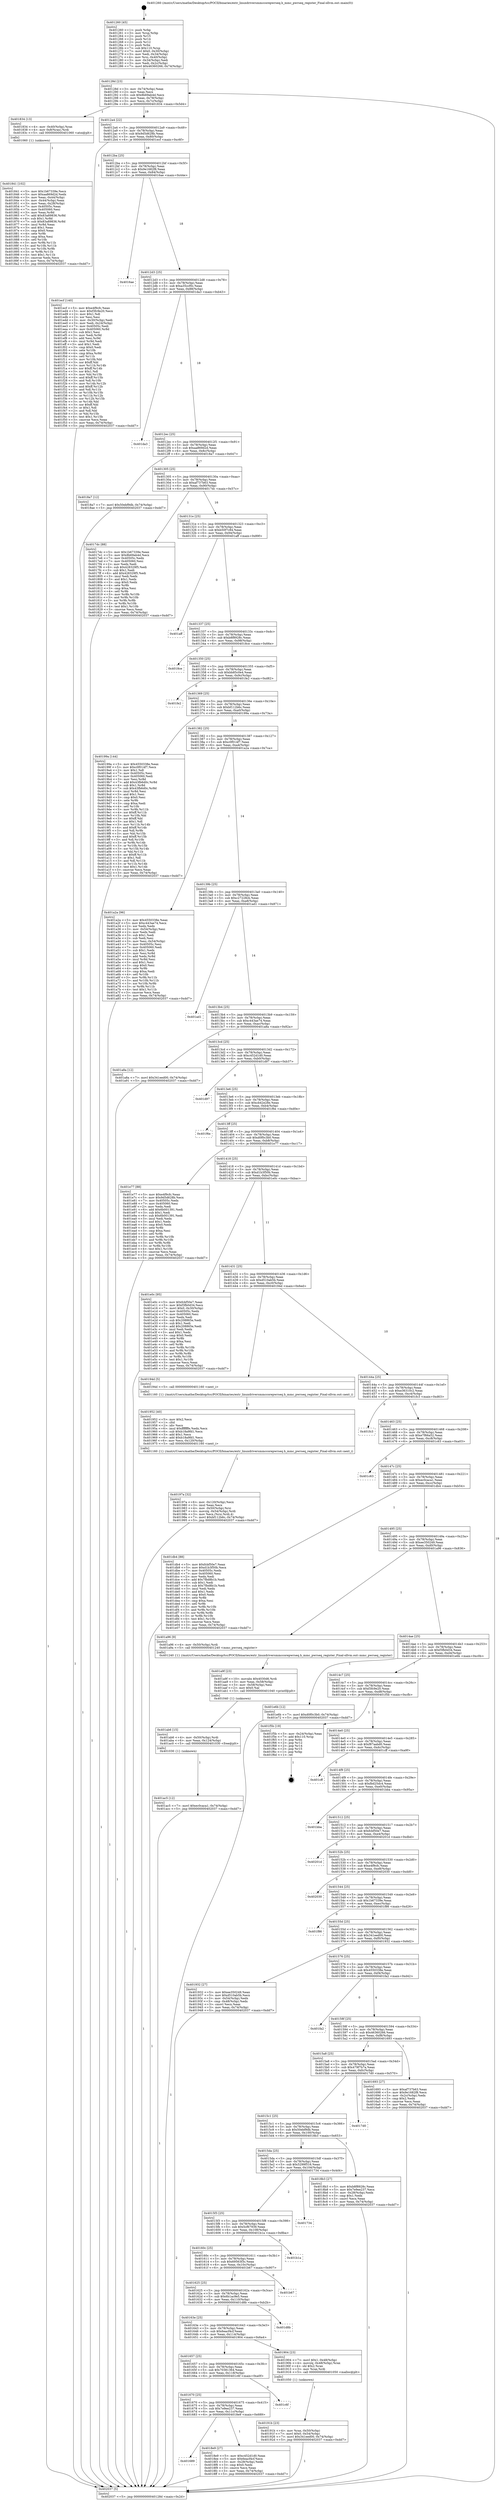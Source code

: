 digraph "0x401260" {
  label = "0x401260 (/mnt/c/Users/mathe/Desktop/tcc/POCII/binaries/extr_linuxdriversmmccorepwrseq.h_mmc_pwrseq_register_Final-ollvm.out::main(0))"
  labelloc = "t"
  node[shape=record]

  Entry [label="",width=0.3,height=0.3,shape=circle,fillcolor=black,style=filled]
  "0x40128d" [label="{
     0x40128d [23]\l
     | [instrs]\l
     &nbsp;&nbsp;0x40128d \<+3\>: mov -0x74(%rbp),%eax\l
     &nbsp;&nbsp;0x401290 \<+2\>: mov %eax,%ecx\l
     &nbsp;&nbsp;0x401292 \<+6\>: sub $0x8b69ab4d,%ecx\l
     &nbsp;&nbsp;0x401298 \<+3\>: mov %eax,-0x78(%rbp)\l
     &nbsp;&nbsp;0x40129b \<+3\>: mov %ecx,-0x7c(%rbp)\l
     &nbsp;&nbsp;0x40129e \<+6\>: je 0000000000401834 \<main+0x5d4\>\l
  }"]
  "0x401834" [label="{
     0x401834 [13]\l
     | [instrs]\l
     &nbsp;&nbsp;0x401834 \<+4\>: mov -0x40(%rbp),%rax\l
     &nbsp;&nbsp;0x401838 \<+4\>: mov 0x8(%rax),%rdi\l
     &nbsp;&nbsp;0x40183c \<+5\>: call 0000000000401060 \<atoi@plt\>\l
     | [calls]\l
     &nbsp;&nbsp;0x401060 \{1\} (unknown)\l
  }"]
  "0x4012a4" [label="{
     0x4012a4 [22]\l
     | [instrs]\l
     &nbsp;&nbsp;0x4012a4 \<+5\>: jmp 00000000004012a9 \<main+0x49\>\l
     &nbsp;&nbsp;0x4012a9 \<+3\>: mov -0x78(%rbp),%eax\l
     &nbsp;&nbsp;0x4012ac \<+5\>: sub $0x9d5d628b,%eax\l
     &nbsp;&nbsp;0x4012b1 \<+3\>: mov %eax,-0x80(%rbp)\l
     &nbsp;&nbsp;0x4012b4 \<+6\>: je 0000000000401ecf \<main+0xc6f\>\l
  }"]
  Exit [label="",width=0.3,height=0.3,shape=circle,fillcolor=black,style=filled,peripheries=2]
  "0x401ecf" [label="{
     0x401ecf [140]\l
     | [instrs]\l
     &nbsp;&nbsp;0x401ecf \<+5\>: mov $0xe4f9cfc,%eax\l
     &nbsp;&nbsp;0x401ed4 \<+5\>: mov $0xf3fc9e20,%ecx\l
     &nbsp;&nbsp;0x401ed9 \<+2\>: mov $0x1,%dl\l
     &nbsp;&nbsp;0x401edb \<+2\>: xor %esi,%esi\l
     &nbsp;&nbsp;0x401edd \<+3\>: mov -0x30(%rbp),%edi\l
     &nbsp;&nbsp;0x401ee0 \<+3\>: mov %edi,-0x24(%rbp)\l
     &nbsp;&nbsp;0x401ee3 \<+7\>: mov 0x40505c,%edi\l
     &nbsp;&nbsp;0x401eea \<+8\>: mov 0x405060,%r8d\l
     &nbsp;&nbsp;0x401ef2 \<+3\>: sub $0x1,%esi\l
     &nbsp;&nbsp;0x401ef5 \<+3\>: mov %edi,%r9d\l
     &nbsp;&nbsp;0x401ef8 \<+3\>: add %esi,%r9d\l
     &nbsp;&nbsp;0x401efb \<+4\>: imul %r9d,%edi\l
     &nbsp;&nbsp;0x401eff \<+3\>: and $0x1,%edi\l
     &nbsp;&nbsp;0x401f02 \<+3\>: cmp $0x0,%edi\l
     &nbsp;&nbsp;0x401f05 \<+4\>: sete %r10b\l
     &nbsp;&nbsp;0x401f09 \<+4\>: cmp $0xa,%r8d\l
     &nbsp;&nbsp;0x401f0d \<+4\>: setl %r11b\l
     &nbsp;&nbsp;0x401f11 \<+3\>: mov %r10b,%bl\l
     &nbsp;&nbsp;0x401f14 \<+3\>: xor $0xff,%bl\l
     &nbsp;&nbsp;0x401f17 \<+3\>: mov %r11b,%r14b\l
     &nbsp;&nbsp;0x401f1a \<+4\>: xor $0xff,%r14b\l
     &nbsp;&nbsp;0x401f1e \<+3\>: xor $0x1,%dl\l
     &nbsp;&nbsp;0x401f21 \<+3\>: mov %bl,%r15b\l
     &nbsp;&nbsp;0x401f24 \<+4\>: and $0xff,%r15b\l
     &nbsp;&nbsp;0x401f28 \<+3\>: and %dl,%r10b\l
     &nbsp;&nbsp;0x401f2b \<+3\>: mov %r14b,%r12b\l
     &nbsp;&nbsp;0x401f2e \<+4\>: and $0xff,%r12b\l
     &nbsp;&nbsp;0x401f32 \<+3\>: and %dl,%r11b\l
     &nbsp;&nbsp;0x401f35 \<+3\>: or %r10b,%r15b\l
     &nbsp;&nbsp;0x401f38 \<+3\>: or %r11b,%r12b\l
     &nbsp;&nbsp;0x401f3b \<+3\>: xor %r12b,%r15b\l
     &nbsp;&nbsp;0x401f3e \<+3\>: or %r14b,%bl\l
     &nbsp;&nbsp;0x401f41 \<+3\>: xor $0xff,%bl\l
     &nbsp;&nbsp;0x401f44 \<+3\>: or $0x1,%dl\l
     &nbsp;&nbsp;0x401f47 \<+2\>: and %dl,%bl\l
     &nbsp;&nbsp;0x401f49 \<+3\>: or %bl,%r15b\l
     &nbsp;&nbsp;0x401f4c \<+4\>: test $0x1,%r15b\l
     &nbsp;&nbsp;0x401f50 \<+3\>: cmovne %ecx,%eax\l
     &nbsp;&nbsp;0x401f53 \<+3\>: mov %eax,-0x74(%rbp)\l
     &nbsp;&nbsp;0x401f56 \<+5\>: jmp 0000000000402037 \<main+0xdd7\>\l
  }"]
  "0x4012ba" [label="{
     0x4012ba [25]\l
     | [instrs]\l
     &nbsp;&nbsp;0x4012ba \<+5\>: jmp 00000000004012bf \<main+0x5f\>\l
     &nbsp;&nbsp;0x4012bf \<+3\>: mov -0x78(%rbp),%eax\l
     &nbsp;&nbsp;0x4012c2 \<+5\>: sub $0x9e1682f8,%eax\l
     &nbsp;&nbsp;0x4012c7 \<+6\>: mov %eax,-0x84(%rbp)\l
     &nbsp;&nbsp;0x4012cd \<+6\>: je 00000000004016ae \<main+0x44e\>\l
  }"]
  "0x401ac5" [label="{
     0x401ac5 [12]\l
     | [instrs]\l
     &nbsp;&nbsp;0x401ac5 \<+7\>: movl $0xec0caca1,-0x74(%rbp)\l
     &nbsp;&nbsp;0x401acc \<+5\>: jmp 0000000000402037 \<main+0xdd7\>\l
  }"]
  "0x4016ae" [label="{
     0x4016ae\l
  }", style=dashed]
  "0x4012d3" [label="{
     0x4012d3 [25]\l
     | [instrs]\l
     &nbsp;&nbsp;0x4012d3 \<+5\>: jmp 00000000004012d8 \<main+0x78\>\l
     &nbsp;&nbsp;0x4012d8 \<+3\>: mov -0x78(%rbp),%eax\l
     &nbsp;&nbsp;0x4012db \<+5\>: sub $0xa35ccf0c,%eax\l
     &nbsp;&nbsp;0x4012e0 \<+6\>: mov %eax,-0x88(%rbp)\l
     &nbsp;&nbsp;0x4012e6 \<+6\>: je 0000000000401da3 \<main+0xb43\>\l
  }"]
  "0x401ab6" [label="{
     0x401ab6 [15]\l
     | [instrs]\l
     &nbsp;&nbsp;0x401ab6 \<+4\>: mov -0x50(%rbp),%rdi\l
     &nbsp;&nbsp;0x401aba \<+6\>: mov %eax,-0x124(%rbp)\l
     &nbsp;&nbsp;0x401ac0 \<+5\>: call 0000000000401030 \<free@plt\>\l
     | [calls]\l
     &nbsp;&nbsp;0x401030 \{1\} (unknown)\l
  }"]
  "0x401da3" [label="{
     0x401da3\l
  }", style=dashed]
  "0x4012ec" [label="{
     0x4012ec [25]\l
     | [instrs]\l
     &nbsp;&nbsp;0x4012ec \<+5\>: jmp 00000000004012f1 \<main+0x91\>\l
     &nbsp;&nbsp;0x4012f1 \<+3\>: mov -0x78(%rbp),%eax\l
     &nbsp;&nbsp;0x4012f4 \<+5\>: sub $0xaa869d2d,%eax\l
     &nbsp;&nbsp;0x4012f9 \<+6\>: mov %eax,-0x8c(%rbp)\l
     &nbsp;&nbsp;0x4012ff \<+6\>: je 00000000004018a7 \<main+0x647\>\l
  }"]
  "0x401a9f" [label="{
     0x401a9f [23]\l
     | [instrs]\l
     &nbsp;&nbsp;0x401a9f \<+10\>: movabs $0x4030d6,%rdi\l
     &nbsp;&nbsp;0x401aa9 \<+3\>: mov %eax,-0x58(%rbp)\l
     &nbsp;&nbsp;0x401aac \<+3\>: mov -0x58(%rbp),%esi\l
     &nbsp;&nbsp;0x401aaf \<+2\>: mov $0x0,%al\l
     &nbsp;&nbsp;0x401ab1 \<+5\>: call 0000000000401040 \<printf@plt\>\l
     | [calls]\l
     &nbsp;&nbsp;0x401040 \{1\} (unknown)\l
  }"]
  "0x4018a7" [label="{
     0x4018a7 [12]\l
     | [instrs]\l
     &nbsp;&nbsp;0x4018a7 \<+7\>: movl $0x50ebf9db,-0x74(%rbp)\l
     &nbsp;&nbsp;0x4018ae \<+5\>: jmp 0000000000402037 \<main+0xdd7\>\l
  }"]
  "0x401305" [label="{
     0x401305 [25]\l
     | [instrs]\l
     &nbsp;&nbsp;0x401305 \<+5\>: jmp 000000000040130a \<main+0xaa\>\l
     &nbsp;&nbsp;0x40130a \<+3\>: mov -0x78(%rbp),%eax\l
     &nbsp;&nbsp;0x40130d \<+5\>: sub $0xaf737b63,%eax\l
     &nbsp;&nbsp;0x401312 \<+6\>: mov %eax,-0x90(%rbp)\l
     &nbsp;&nbsp;0x401318 \<+6\>: je 00000000004017dc \<main+0x57c\>\l
  }"]
  "0x40197a" [label="{
     0x40197a [32]\l
     | [instrs]\l
     &nbsp;&nbsp;0x40197a \<+6\>: mov -0x120(%rbp),%ecx\l
     &nbsp;&nbsp;0x401980 \<+3\>: imul %eax,%ecx\l
     &nbsp;&nbsp;0x401983 \<+4\>: mov -0x50(%rbp),%rsi\l
     &nbsp;&nbsp;0x401987 \<+4\>: movslq -0x54(%rbp),%rdi\l
     &nbsp;&nbsp;0x40198b \<+3\>: mov %ecx,(%rsi,%rdi,4)\l
     &nbsp;&nbsp;0x40198e \<+7\>: movl $0xbf112b6c,-0x74(%rbp)\l
     &nbsp;&nbsp;0x401995 \<+5\>: jmp 0000000000402037 \<main+0xdd7\>\l
  }"]
  "0x4017dc" [label="{
     0x4017dc [88]\l
     | [instrs]\l
     &nbsp;&nbsp;0x4017dc \<+5\>: mov $0x1b67339e,%eax\l
     &nbsp;&nbsp;0x4017e1 \<+5\>: mov $0x8b69ab4d,%ecx\l
     &nbsp;&nbsp;0x4017e6 \<+7\>: mov 0x40505c,%edx\l
     &nbsp;&nbsp;0x4017ed \<+7\>: mov 0x405060,%esi\l
     &nbsp;&nbsp;0x4017f4 \<+2\>: mov %edx,%edi\l
     &nbsp;&nbsp;0x4017f6 \<+6\>: sub $0x428329f5,%edi\l
     &nbsp;&nbsp;0x4017fc \<+3\>: sub $0x1,%edi\l
     &nbsp;&nbsp;0x4017ff \<+6\>: add $0x428329f5,%edi\l
     &nbsp;&nbsp;0x401805 \<+3\>: imul %edi,%edx\l
     &nbsp;&nbsp;0x401808 \<+3\>: and $0x1,%edx\l
     &nbsp;&nbsp;0x40180b \<+3\>: cmp $0x0,%edx\l
     &nbsp;&nbsp;0x40180e \<+4\>: sete %r8b\l
     &nbsp;&nbsp;0x401812 \<+3\>: cmp $0xa,%esi\l
     &nbsp;&nbsp;0x401815 \<+4\>: setl %r9b\l
     &nbsp;&nbsp;0x401819 \<+3\>: mov %r8b,%r10b\l
     &nbsp;&nbsp;0x40181c \<+3\>: and %r9b,%r10b\l
     &nbsp;&nbsp;0x40181f \<+3\>: xor %r9b,%r8b\l
     &nbsp;&nbsp;0x401822 \<+3\>: or %r8b,%r10b\l
     &nbsp;&nbsp;0x401825 \<+4\>: test $0x1,%r10b\l
     &nbsp;&nbsp;0x401829 \<+3\>: cmovne %ecx,%eax\l
     &nbsp;&nbsp;0x40182c \<+3\>: mov %eax,-0x74(%rbp)\l
     &nbsp;&nbsp;0x40182f \<+5\>: jmp 0000000000402037 \<main+0xdd7\>\l
  }"]
  "0x40131e" [label="{
     0x40131e [25]\l
     | [instrs]\l
     &nbsp;&nbsp;0x40131e \<+5\>: jmp 0000000000401323 \<main+0xc3\>\l
     &nbsp;&nbsp;0x401323 \<+3\>: mov -0x78(%rbp),%eax\l
     &nbsp;&nbsp;0x401326 \<+5\>: sub $0xb50f7c84,%eax\l
     &nbsp;&nbsp;0x40132b \<+6\>: mov %eax,-0x94(%rbp)\l
     &nbsp;&nbsp;0x401331 \<+6\>: je 0000000000401aff \<main+0x89f\>\l
  }"]
  "0x401952" [label="{
     0x401952 [40]\l
     | [instrs]\l
     &nbsp;&nbsp;0x401952 \<+5\>: mov $0x2,%ecx\l
     &nbsp;&nbsp;0x401957 \<+1\>: cltd\l
     &nbsp;&nbsp;0x401958 \<+2\>: idiv %ecx\l
     &nbsp;&nbsp;0x40195a \<+6\>: imul $0xfffffffe,%edx,%ecx\l
     &nbsp;&nbsp;0x401960 \<+6\>: sub $0xb18a9fd1,%ecx\l
     &nbsp;&nbsp;0x401966 \<+3\>: add $0x1,%ecx\l
     &nbsp;&nbsp;0x401969 \<+6\>: add $0xb18a9fd1,%ecx\l
     &nbsp;&nbsp;0x40196f \<+6\>: mov %ecx,-0x120(%rbp)\l
     &nbsp;&nbsp;0x401975 \<+5\>: call 0000000000401160 \<next_i\>\l
     | [calls]\l
     &nbsp;&nbsp;0x401160 \{1\} (/mnt/c/Users/mathe/Desktop/tcc/POCII/binaries/extr_linuxdriversmmccorepwrseq.h_mmc_pwrseq_register_Final-ollvm.out::next_i)\l
  }"]
  "0x401aff" [label="{
     0x401aff\l
  }", style=dashed]
  "0x401337" [label="{
     0x401337 [25]\l
     | [instrs]\l
     &nbsp;&nbsp;0x401337 \<+5\>: jmp 000000000040133c \<main+0xdc\>\l
     &nbsp;&nbsp;0x40133c \<+3\>: mov -0x78(%rbp),%eax\l
     &nbsp;&nbsp;0x40133f \<+5\>: sub $0xb8f8928c,%eax\l
     &nbsp;&nbsp;0x401344 \<+6\>: mov %eax,-0x98(%rbp)\l
     &nbsp;&nbsp;0x40134a \<+6\>: je 00000000004018ce \<main+0x66e\>\l
  }"]
  "0x40191b" [label="{
     0x40191b [23]\l
     | [instrs]\l
     &nbsp;&nbsp;0x40191b \<+4\>: mov %rax,-0x50(%rbp)\l
     &nbsp;&nbsp;0x40191f \<+7\>: movl $0x0,-0x54(%rbp)\l
     &nbsp;&nbsp;0x401926 \<+7\>: movl $0x341eed00,-0x74(%rbp)\l
     &nbsp;&nbsp;0x40192d \<+5\>: jmp 0000000000402037 \<main+0xdd7\>\l
  }"]
  "0x4018ce" [label="{
     0x4018ce\l
  }", style=dashed]
  "0x401350" [label="{
     0x401350 [25]\l
     | [instrs]\l
     &nbsp;&nbsp;0x401350 \<+5\>: jmp 0000000000401355 \<main+0xf5\>\l
     &nbsp;&nbsp;0x401355 \<+3\>: mov -0x78(%rbp),%eax\l
     &nbsp;&nbsp;0x401358 \<+5\>: sub $0xbb85c0e4,%eax\l
     &nbsp;&nbsp;0x40135d \<+6\>: mov %eax,-0x9c(%rbp)\l
     &nbsp;&nbsp;0x401363 \<+6\>: je 0000000000401fe2 \<main+0xd82\>\l
  }"]
  "0x401689" [label="{
     0x401689\l
  }", style=dashed]
  "0x401fe2" [label="{
     0x401fe2\l
  }", style=dashed]
  "0x401369" [label="{
     0x401369 [25]\l
     | [instrs]\l
     &nbsp;&nbsp;0x401369 \<+5\>: jmp 000000000040136e \<main+0x10e\>\l
     &nbsp;&nbsp;0x40136e \<+3\>: mov -0x78(%rbp),%eax\l
     &nbsp;&nbsp;0x401371 \<+5\>: sub $0xbf112b6c,%eax\l
     &nbsp;&nbsp;0x401376 \<+6\>: mov %eax,-0xa0(%rbp)\l
     &nbsp;&nbsp;0x40137c \<+6\>: je 000000000040199a \<main+0x73a\>\l
  }"]
  "0x4018e9" [label="{
     0x4018e9 [27]\l
     | [instrs]\l
     &nbsp;&nbsp;0x4018e9 \<+5\>: mov $0xc452d1d0,%eax\l
     &nbsp;&nbsp;0x4018ee \<+5\>: mov $0x6eacf4cf,%ecx\l
     &nbsp;&nbsp;0x4018f3 \<+3\>: mov -0x28(%rbp),%edx\l
     &nbsp;&nbsp;0x4018f6 \<+3\>: cmp $0x0,%edx\l
     &nbsp;&nbsp;0x4018f9 \<+3\>: cmove %ecx,%eax\l
     &nbsp;&nbsp;0x4018fc \<+3\>: mov %eax,-0x74(%rbp)\l
     &nbsp;&nbsp;0x4018ff \<+5\>: jmp 0000000000402037 \<main+0xdd7\>\l
  }"]
  "0x40199a" [label="{
     0x40199a [144]\l
     | [instrs]\l
     &nbsp;&nbsp;0x40199a \<+5\>: mov $0x4550338e,%eax\l
     &nbsp;&nbsp;0x40199f \<+5\>: mov $0xc0f014f7,%ecx\l
     &nbsp;&nbsp;0x4019a4 \<+2\>: mov $0x1,%dl\l
     &nbsp;&nbsp;0x4019a6 \<+7\>: mov 0x40505c,%esi\l
     &nbsp;&nbsp;0x4019ad \<+7\>: mov 0x405060,%edi\l
     &nbsp;&nbsp;0x4019b4 \<+3\>: mov %esi,%r8d\l
     &nbsp;&nbsp;0x4019b7 \<+7\>: add $0x43fb6d0c,%r8d\l
     &nbsp;&nbsp;0x4019be \<+4\>: sub $0x1,%r8d\l
     &nbsp;&nbsp;0x4019c2 \<+7\>: sub $0x43fb6d0c,%r8d\l
     &nbsp;&nbsp;0x4019c9 \<+4\>: imul %r8d,%esi\l
     &nbsp;&nbsp;0x4019cd \<+3\>: and $0x1,%esi\l
     &nbsp;&nbsp;0x4019d0 \<+3\>: cmp $0x0,%esi\l
     &nbsp;&nbsp;0x4019d3 \<+4\>: sete %r9b\l
     &nbsp;&nbsp;0x4019d7 \<+3\>: cmp $0xa,%edi\l
     &nbsp;&nbsp;0x4019da \<+4\>: setl %r10b\l
     &nbsp;&nbsp;0x4019de \<+3\>: mov %r9b,%r11b\l
     &nbsp;&nbsp;0x4019e1 \<+4\>: xor $0xff,%r11b\l
     &nbsp;&nbsp;0x4019e5 \<+3\>: mov %r10b,%bl\l
     &nbsp;&nbsp;0x4019e8 \<+3\>: xor $0xff,%bl\l
     &nbsp;&nbsp;0x4019eb \<+3\>: xor $0x1,%dl\l
     &nbsp;&nbsp;0x4019ee \<+3\>: mov %r11b,%r14b\l
     &nbsp;&nbsp;0x4019f1 \<+4\>: and $0xff,%r14b\l
     &nbsp;&nbsp;0x4019f5 \<+3\>: and %dl,%r9b\l
     &nbsp;&nbsp;0x4019f8 \<+3\>: mov %bl,%r15b\l
     &nbsp;&nbsp;0x4019fb \<+4\>: and $0xff,%r15b\l
     &nbsp;&nbsp;0x4019ff \<+3\>: and %dl,%r10b\l
     &nbsp;&nbsp;0x401a02 \<+3\>: or %r9b,%r14b\l
     &nbsp;&nbsp;0x401a05 \<+3\>: or %r10b,%r15b\l
     &nbsp;&nbsp;0x401a08 \<+3\>: xor %r15b,%r14b\l
     &nbsp;&nbsp;0x401a0b \<+3\>: or %bl,%r11b\l
     &nbsp;&nbsp;0x401a0e \<+4\>: xor $0xff,%r11b\l
     &nbsp;&nbsp;0x401a12 \<+3\>: or $0x1,%dl\l
     &nbsp;&nbsp;0x401a15 \<+3\>: and %dl,%r11b\l
     &nbsp;&nbsp;0x401a18 \<+3\>: or %r11b,%r14b\l
     &nbsp;&nbsp;0x401a1b \<+4\>: test $0x1,%r14b\l
     &nbsp;&nbsp;0x401a1f \<+3\>: cmovne %ecx,%eax\l
     &nbsp;&nbsp;0x401a22 \<+3\>: mov %eax,-0x74(%rbp)\l
     &nbsp;&nbsp;0x401a25 \<+5\>: jmp 0000000000402037 \<main+0xdd7\>\l
  }"]
  "0x401382" [label="{
     0x401382 [25]\l
     | [instrs]\l
     &nbsp;&nbsp;0x401382 \<+5\>: jmp 0000000000401387 \<main+0x127\>\l
     &nbsp;&nbsp;0x401387 \<+3\>: mov -0x78(%rbp),%eax\l
     &nbsp;&nbsp;0x40138a \<+5\>: sub $0xc0f014f7,%eax\l
     &nbsp;&nbsp;0x40138f \<+6\>: mov %eax,-0xa4(%rbp)\l
     &nbsp;&nbsp;0x401395 \<+6\>: je 0000000000401a2a \<main+0x7ca\>\l
  }"]
  "0x401670" [label="{
     0x401670 [25]\l
     | [instrs]\l
     &nbsp;&nbsp;0x401670 \<+5\>: jmp 0000000000401675 \<main+0x415\>\l
     &nbsp;&nbsp;0x401675 \<+3\>: mov -0x78(%rbp),%eax\l
     &nbsp;&nbsp;0x401678 \<+5\>: sub $0x7e9ee237,%eax\l
     &nbsp;&nbsp;0x40167d \<+6\>: mov %eax,-0x11c(%rbp)\l
     &nbsp;&nbsp;0x401683 \<+6\>: je 00000000004018e9 \<main+0x689\>\l
  }"]
  "0x401a2a" [label="{
     0x401a2a [96]\l
     | [instrs]\l
     &nbsp;&nbsp;0x401a2a \<+5\>: mov $0x4550338e,%eax\l
     &nbsp;&nbsp;0x401a2f \<+5\>: mov $0xc443ae74,%ecx\l
     &nbsp;&nbsp;0x401a34 \<+2\>: xor %edx,%edx\l
     &nbsp;&nbsp;0x401a36 \<+3\>: mov -0x54(%rbp),%esi\l
     &nbsp;&nbsp;0x401a39 \<+2\>: mov %edx,%edi\l
     &nbsp;&nbsp;0x401a3b \<+3\>: sub $0x1,%edi\l
     &nbsp;&nbsp;0x401a3e \<+2\>: sub %edi,%esi\l
     &nbsp;&nbsp;0x401a40 \<+3\>: mov %esi,-0x54(%rbp)\l
     &nbsp;&nbsp;0x401a43 \<+7\>: mov 0x40505c,%esi\l
     &nbsp;&nbsp;0x401a4a \<+7\>: mov 0x405060,%edi\l
     &nbsp;&nbsp;0x401a51 \<+3\>: sub $0x1,%edx\l
     &nbsp;&nbsp;0x401a54 \<+3\>: mov %esi,%r8d\l
     &nbsp;&nbsp;0x401a57 \<+3\>: add %edx,%r8d\l
     &nbsp;&nbsp;0x401a5a \<+4\>: imul %r8d,%esi\l
     &nbsp;&nbsp;0x401a5e \<+3\>: and $0x1,%esi\l
     &nbsp;&nbsp;0x401a61 \<+3\>: cmp $0x0,%esi\l
     &nbsp;&nbsp;0x401a64 \<+4\>: sete %r9b\l
     &nbsp;&nbsp;0x401a68 \<+3\>: cmp $0xa,%edi\l
     &nbsp;&nbsp;0x401a6b \<+4\>: setl %r10b\l
     &nbsp;&nbsp;0x401a6f \<+3\>: mov %r9b,%r11b\l
     &nbsp;&nbsp;0x401a72 \<+3\>: and %r10b,%r11b\l
     &nbsp;&nbsp;0x401a75 \<+3\>: xor %r10b,%r9b\l
     &nbsp;&nbsp;0x401a78 \<+3\>: or %r9b,%r11b\l
     &nbsp;&nbsp;0x401a7b \<+4\>: test $0x1,%r11b\l
     &nbsp;&nbsp;0x401a7f \<+3\>: cmovne %ecx,%eax\l
     &nbsp;&nbsp;0x401a82 \<+3\>: mov %eax,-0x74(%rbp)\l
     &nbsp;&nbsp;0x401a85 \<+5\>: jmp 0000000000402037 \<main+0xdd7\>\l
  }"]
  "0x40139b" [label="{
     0x40139b [25]\l
     | [instrs]\l
     &nbsp;&nbsp;0x40139b \<+5\>: jmp 00000000004013a0 \<main+0x140\>\l
     &nbsp;&nbsp;0x4013a0 \<+3\>: mov -0x78(%rbp),%eax\l
     &nbsp;&nbsp;0x4013a3 \<+5\>: sub $0xc27228cb,%eax\l
     &nbsp;&nbsp;0x4013a8 \<+6\>: mov %eax,-0xa8(%rbp)\l
     &nbsp;&nbsp;0x4013ae \<+6\>: je 0000000000401ad1 \<main+0x871\>\l
  }"]
  "0x401c6f" [label="{
     0x401c6f\l
  }", style=dashed]
  "0x401ad1" [label="{
     0x401ad1\l
  }", style=dashed]
  "0x4013b4" [label="{
     0x4013b4 [25]\l
     | [instrs]\l
     &nbsp;&nbsp;0x4013b4 \<+5\>: jmp 00000000004013b9 \<main+0x159\>\l
     &nbsp;&nbsp;0x4013b9 \<+3\>: mov -0x78(%rbp),%eax\l
     &nbsp;&nbsp;0x4013bc \<+5\>: sub $0xc443ae74,%eax\l
     &nbsp;&nbsp;0x4013c1 \<+6\>: mov %eax,-0xac(%rbp)\l
     &nbsp;&nbsp;0x4013c7 \<+6\>: je 0000000000401a8a \<main+0x82a\>\l
  }"]
  "0x401657" [label="{
     0x401657 [25]\l
     | [instrs]\l
     &nbsp;&nbsp;0x401657 \<+5\>: jmp 000000000040165c \<main+0x3fc\>\l
     &nbsp;&nbsp;0x40165c \<+3\>: mov -0x78(%rbp),%eax\l
     &nbsp;&nbsp;0x40165f \<+5\>: sub $0x70381364,%eax\l
     &nbsp;&nbsp;0x401664 \<+6\>: mov %eax,-0x118(%rbp)\l
     &nbsp;&nbsp;0x40166a \<+6\>: je 0000000000401c6f \<main+0xa0f\>\l
  }"]
  "0x401a8a" [label="{
     0x401a8a [12]\l
     | [instrs]\l
     &nbsp;&nbsp;0x401a8a \<+7\>: movl $0x341eed00,-0x74(%rbp)\l
     &nbsp;&nbsp;0x401a91 \<+5\>: jmp 0000000000402037 \<main+0xdd7\>\l
  }"]
  "0x4013cd" [label="{
     0x4013cd [25]\l
     | [instrs]\l
     &nbsp;&nbsp;0x4013cd \<+5\>: jmp 00000000004013d2 \<main+0x172\>\l
     &nbsp;&nbsp;0x4013d2 \<+3\>: mov -0x78(%rbp),%eax\l
     &nbsp;&nbsp;0x4013d5 \<+5\>: sub $0xc452d1d0,%eax\l
     &nbsp;&nbsp;0x4013da \<+6\>: mov %eax,-0xb0(%rbp)\l
     &nbsp;&nbsp;0x4013e0 \<+6\>: je 0000000000401d97 \<main+0xb37\>\l
  }"]
  "0x401904" [label="{
     0x401904 [23]\l
     | [instrs]\l
     &nbsp;&nbsp;0x401904 \<+7\>: movl $0x1,-0x48(%rbp)\l
     &nbsp;&nbsp;0x40190b \<+4\>: movslq -0x48(%rbp),%rax\l
     &nbsp;&nbsp;0x40190f \<+4\>: shl $0x2,%rax\l
     &nbsp;&nbsp;0x401913 \<+3\>: mov %rax,%rdi\l
     &nbsp;&nbsp;0x401916 \<+5\>: call 0000000000401050 \<malloc@plt\>\l
     | [calls]\l
     &nbsp;&nbsp;0x401050 \{1\} (unknown)\l
  }"]
  "0x401d97" [label="{
     0x401d97\l
  }", style=dashed]
  "0x4013e6" [label="{
     0x4013e6 [25]\l
     | [instrs]\l
     &nbsp;&nbsp;0x4013e6 \<+5\>: jmp 00000000004013eb \<main+0x18b\>\l
     &nbsp;&nbsp;0x4013eb \<+3\>: mov -0x78(%rbp),%eax\l
     &nbsp;&nbsp;0x4013ee \<+5\>: sub $0xcb42e28e,%eax\l
     &nbsp;&nbsp;0x4013f3 \<+6\>: mov %eax,-0xb4(%rbp)\l
     &nbsp;&nbsp;0x4013f9 \<+6\>: je 0000000000401f6e \<main+0xd0e\>\l
  }"]
  "0x40163e" [label="{
     0x40163e [25]\l
     | [instrs]\l
     &nbsp;&nbsp;0x40163e \<+5\>: jmp 0000000000401643 \<main+0x3e3\>\l
     &nbsp;&nbsp;0x401643 \<+3\>: mov -0x78(%rbp),%eax\l
     &nbsp;&nbsp;0x401646 \<+5\>: sub $0x6eacf4cf,%eax\l
     &nbsp;&nbsp;0x40164b \<+6\>: mov %eax,-0x114(%rbp)\l
     &nbsp;&nbsp;0x401651 \<+6\>: je 0000000000401904 \<main+0x6a4\>\l
  }"]
  "0x401f6e" [label="{
     0x401f6e\l
  }", style=dashed]
  "0x4013ff" [label="{
     0x4013ff [25]\l
     | [instrs]\l
     &nbsp;&nbsp;0x4013ff \<+5\>: jmp 0000000000401404 \<main+0x1a4\>\l
     &nbsp;&nbsp;0x401404 \<+3\>: mov -0x78(%rbp),%eax\l
     &nbsp;&nbsp;0x401407 \<+5\>: sub $0xd0f0c3b0,%eax\l
     &nbsp;&nbsp;0x40140c \<+6\>: mov %eax,-0xb8(%rbp)\l
     &nbsp;&nbsp;0x401412 \<+6\>: je 0000000000401e77 \<main+0xc17\>\l
  }"]
  "0x401d8b" [label="{
     0x401d8b\l
  }", style=dashed]
  "0x401e77" [label="{
     0x401e77 [88]\l
     | [instrs]\l
     &nbsp;&nbsp;0x401e77 \<+5\>: mov $0xe4f9cfc,%eax\l
     &nbsp;&nbsp;0x401e7c \<+5\>: mov $0x9d5d628b,%ecx\l
     &nbsp;&nbsp;0x401e81 \<+7\>: mov 0x40505c,%edx\l
     &nbsp;&nbsp;0x401e88 \<+7\>: mov 0x405060,%esi\l
     &nbsp;&nbsp;0x401e8f \<+2\>: mov %edx,%edi\l
     &nbsp;&nbsp;0x401e91 \<+6\>: add $0x6b001391,%edi\l
     &nbsp;&nbsp;0x401e97 \<+3\>: sub $0x1,%edi\l
     &nbsp;&nbsp;0x401e9a \<+6\>: sub $0x6b001391,%edi\l
     &nbsp;&nbsp;0x401ea0 \<+3\>: imul %edi,%edx\l
     &nbsp;&nbsp;0x401ea3 \<+3\>: and $0x1,%edx\l
     &nbsp;&nbsp;0x401ea6 \<+3\>: cmp $0x0,%edx\l
     &nbsp;&nbsp;0x401ea9 \<+4\>: sete %r8b\l
     &nbsp;&nbsp;0x401ead \<+3\>: cmp $0xa,%esi\l
     &nbsp;&nbsp;0x401eb0 \<+4\>: setl %r9b\l
     &nbsp;&nbsp;0x401eb4 \<+3\>: mov %r8b,%r10b\l
     &nbsp;&nbsp;0x401eb7 \<+3\>: and %r9b,%r10b\l
     &nbsp;&nbsp;0x401eba \<+3\>: xor %r9b,%r8b\l
     &nbsp;&nbsp;0x401ebd \<+3\>: or %r8b,%r10b\l
     &nbsp;&nbsp;0x401ec0 \<+4\>: test $0x1,%r10b\l
     &nbsp;&nbsp;0x401ec4 \<+3\>: cmovne %ecx,%eax\l
     &nbsp;&nbsp;0x401ec7 \<+3\>: mov %eax,-0x74(%rbp)\l
     &nbsp;&nbsp;0x401eca \<+5\>: jmp 0000000000402037 \<main+0xdd7\>\l
  }"]
  "0x401418" [label="{
     0x401418 [25]\l
     | [instrs]\l
     &nbsp;&nbsp;0x401418 \<+5\>: jmp 000000000040141d \<main+0x1bd\>\l
     &nbsp;&nbsp;0x40141d \<+3\>: mov -0x78(%rbp),%eax\l
     &nbsp;&nbsp;0x401420 \<+5\>: sub $0xd1b3f50b,%eax\l
     &nbsp;&nbsp;0x401425 \<+6\>: mov %eax,-0xbc(%rbp)\l
     &nbsp;&nbsp;0x40142b \<+6\>: je 0000000000401e0c \<main+0xbac\>\l
  }"]
  "0x401625" [label="{
     0x401625 [25]\l
     | [instrs]\l
     &nbsp;&nbsp;0x401625 \<+5\>: jmp 000000000040162a \<main+0x3ca\>\l
     &nbsp;&nbsp;0x40162a \<+3\>: mov -0x78(%rbp),%eax\l
     &nbsp;&nbsp;0x40162d \<+5\>: sub $0x6b1ac9e5,%eax\l
     &nbsp;&nbsp;0x401632 \<+6\>: mov %eax,-0x110(%rbp)\l
     &nbsp;&nbsp;0x401638 \<+6\>: je 0000000000401d8b \<main+0xb2b\>\l
  }"]
  "0x401e0c" [label="{
     0x401e0c [95]\l
     | [instrs]\l
     &nbsp;&nbsp;0x401e0c \<+5\>: mov $0xfcbf50e7,%eax\l
     &nbsp;&nbsp;0x401e11 \<+5\>: mov $0xf3fb0d34,%ecx\l
     &nbsp;&nbsp;0x401e16 \<+7\>: movl $0x0,-0x30(%rbp)\l
     &nbsp;&nbsp;0x401e1d \<+7\>: mov 0x40505c,%edx\l
     &nbsp;&nbsp;0x401e24 \<+7\>: mov 0x405060,%esi\l
     &nbsp;&nbsp;0x401e2b \<+2\>: mov %edx,%edi\l
     &nbsp;&nbsp;0x401e2d \<+6\>: sub $0x208865e,%edi\l
     &nbsp;&nbsp;0x401e33 \<+3\>: sub $0x1,%edi\l
     &nbsp;&nbsp;0x401e36 \<+6\>: add $0x208865e,%edi\l
     &nbsp;&nbsp;0x401e3c \<+3\>: imul %edi,%edx\l
     &nbsp;&nbsp;0x401e3f \<+3\>: and $0x1,%edx\l
     &nbsp;&nbsp;0x401e42 \<+3\>: cmp $0x0,%edx\l
     &nbsp;&nbsp;0x401e45 \<+4\>: sete %r8b\l
     &nbsp;&nbsp;0x401e49 \<+3\>: cmp $0xa,%esi\l
     &nbsp;&nbsp;0x401e4c \<+4\>: setl %r9b\l
     &nbsp;&nbsp;0x401e50 \<+3\>: mov %r8b,%r10b\l
     &nbsp;&nbsp;0x401e53 \<+3\>: and %r9b,%r10b\l
     &nbsp;&nbsp;0x401e56 \<+3\>: xor %r9b,%r8b\l
     &nbsp;&nbsp;0x401e59 \<+3\>: or %r8b,%r10b\l
     &nbsp;&nbsp;0x401e5c \<+4\>: test $0x1,%r10b\l
     &nbsp;&nbsp;0x401e60 \<+3\>: cmovne %ecx,%eax\l
     &nbsp;&nbsp;0x401e63 \<+3\>: mov %eax,-0x74(%rbp)\l
     &nbsp;&nbsp;0x401e66 \<+5\>: jmp 0000000000402037 \<main+0xdd7\>\l
  }"]
  "0x401431" [label="{
     0x401431 [25]\l
     | [instrs]\l
     &nbsp;&nbsp;0x401431 \<+5\>: jmp 0000000000401436 \<main+0x1d6\>\l
     &nbsp;&nbsp;0x401436 \<+3\>: mov -0x78(%rbp),%eax\l
     &nbsp;&nbsp;0x401439 \<+5\>: sub $0xd510ab5b,%eax\l
     &nbsp;&nbsp;0x40143e \<+6\>: mov %eax,-0xc0(%rbp)\l
     &nbsp;&nbsp;0x401444 \<+6\>: je 000000000040194d \<main+0x6ed\>\l
  }"]
  "0x401b67" [label="{
     0x401b67\l
  }", style=dashed]
  "0x40194d" [label="{
     0x40194d [5]\l
     | [instrs]\l
     &nbsp;&nbsp;0x40194d \<+5\>: call 0000000000401160 \<next_i\>\l
     | [calls]\l
     &nbsp;&nbsp;0x401160 \{1\} (/mnt/c/Users/mathe/Desktop/tcc/POCII/binaries/extr_linuxdriversmmccorepwrseq.h_mmc_pwrseq_register_Final-ollvm.out::next_i)\l
  }"]
  "0x40144a" [label="{
     0x40144a [25]\l
     | [instrs]\l
     &nbsp;&nbsp;0x40144a \<+5\>: jmp 000000000040144f \<main+0x1ef\>\l
     &nbsp;&nbsp;0x40144f \<+3\>: mov -0x78(%rbp),%eax\l
     &nbsp;&nbsp;0x401452 \<+5\>: sub $0xe36310c2,%eax\l
     &nbsp;&nbsp;0x401457 \<+6\>: mov %eax,-0xc4(%rbp)\l
     &nbsp;&nbsp;0x40145d \<+6\>: je 0000000000401fc3 \<main+0xd63\>\l
  }"]
  "0x40160c" [label="{
     0x40160c [25]\l
     | [instrs]\l
     &nbsp;&nbsp;0x40160c \<+5\>: jmp 0000000000401611 \<main+0x3b1\>\l
     &nbsp;&nbsp;0x401611 \<+3\>: mov -0x78(%rbp),%eax\l
     &nbsp;&nbsp;0x401614 \<+5\>: sub $0x69563f3c,%eax\l
     &nbsp;&nbsp;0x401619 \<+6\>: mov %eax,-0x10c(%rbp)\l
     &nbsp;&nbsp;0x40161f \<+6\>: je 0000000000401b67 \<main+0x907\>\l
  }"]
  "0x401fc3" [label="{
     0x401fc3\l
  }", style=dashed]
  "0x401463" [label="{
     0x401463 [25]\l
     | [instrs]\l
     &nbsp;&nbsp;0x401463 \<+5\>: jmp 0000000000401468 \<main+0x208\>\l
     &nbsp;&nbsp;0x401468 \<+3\>: mov -0x78(%rbp),%eax\l
     &nbsp;&nbsp;0x40146b \<+5\>: sub $0xe7f66a52,%eax\l
     &nbsp;&nbsp;0x401470 \<+6\>: mov %eax,-0xc8(%rbp)\l
     &nbsp;&nbsp;0x401476 \<+6\>: je 0000000000401c63 \<main+0xa03\>\l
  }"]
  "0x401b1a" [label="{
     0x401b1a\l
  }", style=dashed]
  "0x401c63" [label="{
     0x401c63\l
  }", style=dashed]
  "0x40147c" [label="{
     0x40147c [25]\l
     | [instrs]\l
     &nbsp;&nbsp;0x40147c \<+5\>: jmp 0000000000401481 \<main+0x221\>\l
     &nbsp;&nbsp;0x401481 \<+3\>: mov -0x78(%rbp),%eax\l
     &nbsp;&nbsp;0x401484 \<+5\>: sub $0xec0caca1,%eax\l
     &nbsp;&nbsp;0x401489 \<+6\>: mov %eax,-0xcc(%rbp)\l
     &nbsp;&nbsp;0x40148f \<+6\>: je 0000000000401db4 \<main+0xb54\>\l
  }"]
  "0x4015f3" [label="{
     0x4015f3 [25]\l
     | [instrs]\l
     &nbsp;&nbsp;0x4015f3 \<+5\>: jmp 00000000004015f8 \<main+0x398\>\l
     &nbsp;&nbsp;0x4015f8 \<+3\>: mov -0x78(%rbp),%eax\l
     &nbsp;&nbsp;0x4015fb \<+5\>: sub $0x5cf67939,%eax\l
     &nbsp;&nbsp;0x401600 \<+6\>: mov %eax,-0x108(%rbp)\l
     &nbsp;&nbsp;0x401606 \<+6\>: je 0000000000401b1a \<main+0x8ba\>\l
  }"]
  "0x401db4" [label="{
     0x401db4 [88]\l
     | [instrs]\l
     &nbsp;&nbsp;0x401db4 \<+5\>: mov $0xfcbf50e7,%eax\l
     &nbsp;&nbsp;0x401db9 \<+5\>: mov $0xd1b3f50b,%ecx\l
     &nbsp;&nbsp;0x401dbe \<+7\>: mov 0x40505c,%edx\l
     &nbsp;&nbsp;0x401dc5 \<+7\>: mov 0x405060,%esi\l
     &nbsp;&nbsp;0x401dcc \<+2\>: mov %edx,%edi\l
     &nbsp;&nbsp;0x401dce \<+6\>: add $0x7fbd8b1b,%edi\l
     &nbsp;&nbsp;0x401dd4 \<+3\>: sub $0x1,%edi\l
     &nbsp;&nbsp;0x401dd7 \<+6\>: sub $0x7fbd8b1b,%edi\l
     &nbsp;&nbsp;0x401ddd \<+3\>: imul %edi,%edx\l
     &nbsp;&nbsp;0x401de0 \<+3\>: and $0x1,%edx\l
     &nbsp;&nbsp;0x401de3 \<+3\>: cmp $0x0,%edx\l
     &nbsp;&nbsp;0x401de6 \<+4\>: sete %r8b\l
     &nbsp;&nbsp;0x401dea \<+3\>: cmp $0xa,%esi\l
     &nbsp;&nbsp;0x401ded \<+4\>: setl %r9b\l
     &nbsp;&nbsp;0x401df1 \<+3\>: mov %r8b,%r10b\l
     &nbsp;&nbsp;0x401df4 \<+3\>: and %r9b,%r10b\l
     &nbsp;&nbsp;0x401df7 \<+3\>: xor %r9b,%r8b\l
     &nbsp;&nbsp;0x401dfa \<+3\>: or %r8b,%r10b\l
     &nbsp;&nbsp;0x401dfd \<+4\>: test $0x1,%r10b\l
     &nbsp;&nbsp;0x401e01 \<+3\>: cmovne %ecx,%eax\l
     &nbsp;&nbsp;0x401e04 \<+3\>: mov %eax,-0x74(%rbp)\l
     &nbsp;&nbsp;0x401e07 \<+5\>: jmp 0000000000402037 \<main+0xdd7\>\l
  }"]
  "0x401495" [label="{
     0x401495 [25]\l
     | [instrs]\l
     &nbsp;&nbsp;0x401495 \<+5\>: jmp 000000000040149a \<main+0x23a\>\l
     &nbsp;&nbsp;0x40149a \<+3\>: mov -0x78(%rbp),%eax\l
     &nbsp;&nbsp;0x40149d \<+5\>: sub $0xee350249,%eax\l
     &nbsp;&nbsp;0x4014a2 \<+6\>: mov %eax,-0xd0(%rbp)\l
     &nbsp;&nbsp;0x4014a8 \<+6\>: je 0000000000401a96 \<main+0x836\>\l
  }"]
  "0x401734" [label="{
     0x401734\l
  }", style=dashed]
  "0x401a96" [label="{
     0x401a96 [9]\l
     | [instrs]\l
     &nbsp;&nbsp;0x401a96 \<+4\>: mov -0x50(%rbp),%rdi\l
     &nbsp;&nbsp;0x401a9a \<+5\>: call 0000000000401240 \<mmc_pwrseq_register\>\l
     | [calls]\l
     &nbsp;&nbsp;0x401240 \{1\} (/mnt/c/Users/mathe/Desktop/tcc/POCII/binaries/extr_linuxdriversmmccorepwrseq.h_mmc_pwrseq_register_Final-ollvm.out::mmc_pwrseq_register)\l
  }"]
  "0x4014ae" [label="{
     0x4014ae [25]\l
     | [instrs]\l
     &nbsp;&nbsp;0x4014ae \<+5\>: jmp 00000000004014b3 \<main+0x253\>\l
     &nbsp;&nbsp;0x4014b3 \<+3\>: mov -0x78(%rbp),%eax\l
     &nbsp;&nbsp;0x4014b6 \<+5\>: sub $0xf3fb0d34,%eax\l
     &nbsp;&nbsp;0x4014bb \<+6\>: mov %eax,-0xd4(%rbp)\l
     &nbsp;&nbsp;0x4014c1 \<+6\>: je 0000000000401e6b \<main+0xc0b\>\l
  }"]
  "0x4015da" [label="{
     0x4015da [25]\l
     | [instrs]\l
     &nbsp;&nbsp;0x4015da \<+5\>: jmp 00000000004015df \<main+0x37f\>\l
     &nbsp;&nbsp;0x4015df \<+3\>: mov -0x78(%rbp),%eax\l
     &nbsp;&nbsp;0x4015e2 \<+5\>: sub $0x5299f516,%eax\l
     &nbsp;&nbsp;0x4015e7 \<+6\>: mov %eax,-0x104(%rbp)\l
     &nbsp;&nbsp;0x4015ed \<+6\>: je 0000000000401734 \<main+0x4d4\>\l
  }"]
  "0x401e6b" [label="{
     0x401e6b [12]\l
     | [instrs]\l
     &nbsp;&nbsp;0x401e6b \<+7\>: movl $0xd0f0c3b0,-0x74(%rbp)\l
     &nbsp;&nbsp;0x401e72 \<+5\>: jmp 0000000000402037 \<main+0xdd7\>\l
  }"]
  "0x4014c7" [label="{
     0x4014c7 [25]\l
     | [instrs]\l
     &nbsp;&nbsp;0x4014c7 \<+5\>: jmp 00000000004014cc \<main+0x26c\>\l
     &nbsp;&nbsp;0x4014cc \<+3\>: mov -0x78(%rbp),%eax\l
     &nbsp;&nbsp;0x4014cf \<+5\>: sub $0xf3fc9e20,%eax\l
     &nbsp;&nbsp;0x4014d4 \<+6\>: mov %eax,-0xd8(%rbp)\l
     &nbsp;&nbsp;0x4014da \<+6\>: je 0000000000401f5b \<main+0xcfb\>\l
  }"]
  "0x4018b3" [label="{
     0x4018b3 [27]\l
     | [instrs]\l
     &nbsp;&nbsp;0x4018b3 \<+5\>: mov $0xb8f8928c,%eax\l
     &nbsp;&nbsp;0x4018b8 \<+5\>: mov $0x7e9ee237,%ecx\l
     &nbsp;&nbsp;0x4018bd \<+3\>: mov -0x28(%rbp),%edx\l
     &nbsp;&nbsp;0x4018c0 \<+3\>: cmp $0x1,%edx\l
     &nbsp;&nbsp;0x4018c3 \<+3\>: cmovl %ecx,%eax\l
     &nbsp;&nbsp;0x4018c6 \<+3\>: mov %eax,-0x74(%rbp)\l
     &nbsp;&nbsp;0x4018c9 \<+5\>: jmp 0000000000402037 \<main+0xdd7\>\l
  }"]
  "0x401f5b" [label="{
     0x401f5b [19]\l
     | [instrs]\l
     &nbsp;&nbsp;0x401f5b \<+3\>: mov -0x24(%rbp),%eax\l
     &nbsp;&nbsp;0x401f5e \<+7\>: add $0x110,%rsp\l
     &nbsp;&nbsp;0x401f65 \<+1\>: pop %rbx\l
     &nbsp;&nbsp;0x401f66 \<+2\>: pop %r12\l
     &nbsp;&nbsp;0x401f68 \<+2\>: pop %r14\l
     &nbsp;&nbsp;0x401f6a \<+2\>: pop %r15\l
     &nbsp;&nbsp;0x401f6c \<+1\>: pop %rbp\l
     &nbsp;&nbsp;0x401f6d \<+1\>: ret\l
  }"]
  "0x4014e0" [label="{
     0x4014e0 [25]\l
     | [instrs]\l
     &nbsp;&nbsp;0x4014e0 \<+5\>: jmp 00000000004014e5 \<main+0x285\>\l
     &nbsp;&nbsp;0x4014e5 \<+3\>: mov -0x78(%rbp),%eax\l
     &nbsp;&nbsp;0x4014e8 \<+5\>: sub $0xf87aabd0,%eax\l
     &nbsp;&nbsp;0x4014ed \<+6\>: mov %eax,-0xdc(%rbp)\l
     &nbsp;&nbsp;0x4014f3 \<+6\>: je 0000000000401cff \<main+0xa9f\>\l
  }"]
  "0x4015c1" [label="{
     0x4015c1 [25]\l
     | [instrs]\l
     &nbsp;&nbsp;0x4015c1 \<+5\>: jmp 00000000004015c6 \<main+0x366\>\l
     &nbsp;&nbsp;0x4015c6 \<+3\>: mov -0x78(%rbp),%eax\l
     &nbsp;&nbsp;0x4015c9 \<+5\>: sub $0x50ebf9db,%eax\l
     &nbsp;&nbsp;0x4015ce \<+6\>: mov %eax,-0x100(%rbp)\l
     &nbsp;&nbsp;0x4015d4 \<+6\>: je 00000000004018b3 \<main+0x653\>\l
  }"]
  "0x401cff" [label="{
     0x401cff\l
  }", style=dashed]
  "0x4014f9" [label="{
     0x4014f9 [25]\l
     | [instrs]\l
     &nbsp;&nbsp;0x4014f9 \<+5\>: jmp 00000000004014fe \<main+0x29e\>\l
     &nbsp;&nbsp;0x4014fe \<+3\>: mov -0x78(%rbp),%eax\l
     &nbsp;&nbsp;0x401501 \<+5\>: sub $0xfbd25dc4,%eax\l
     &nbsp;&nbsp;0x401506 \<+6\>: mov %eax,-0xe0(%rbp)\l
     &nbsp;&nbsp;0x40150c \<+6\>: je 0000000000401bba \<main+0x95a\>\l
  }"]
  "0x4017d0" [label="{
     0x4017d0\l
  }", style=dashed]
  "0x401bba" [label="{
     0x401bba\l
  }", style=dashed]
  "0x401512" [label="{
     0x401512 [25]\l
     | [instrs]\l
     &nbsp;&nbsp;0x401512 \<+5\>: jmp 0000000000401517 \<main+0x2b7\>\l
     &nbsp;&nbsp;0x401517 \<+3\>: mov -0x78(%rbp),%eax\l
     &nbsp;&nbsp;0x40151a \<+5\>: sub $0xfcbf50e7,%eax\l
     &nbsp;&nbsp;0x40151f \<+6\>: mov %eax,-0xe4(%rbp)\l
     &nbsp;&nbsp;0x401525 \<+6\>: je 000000000040201d \<main+0xdbd\>\l
  }"]
  "0x401841" [label="{
     0x401841 [102]\l
     | [instrs]\l
     &nbsp;&nbsp;0x401841 \<+5\>: mov $0x1b67339e,%ecx\l
     &nbsp;&nbsp;0x401846 \<+5\>: mov $0xaa869d2d,%edx\l
     &nbsp;&nbsp;0x40184b \<+3\>: mov %eax,-0x44(%rbp)\l
     &nbsp;&nbsp;0x40184e \<+3\>: mov -0x44(%rbp),%eax\l
     &nbsp;&nbsp;0x401851 \<+3\>: mov %eax,-0x28(%rbp)\l
     &nbsp;&nbsp;0x401854 \<+7\>: mov 0x40505c,%eax\l
     &nbsp;&nbsp;0x40185b \<+7\>: mov 0x405060,%esi\l
     &nbsp;&nbsp;0x401862 \<+3\>: mov %eax,%r8d\l
     &nbsp;&nbsp;0x401865 \<+7\>: add $0x83a89836,%r8d\l
     &nbsp;&nbsp;0x40186c \<+4\>: sub $0x1,%r8d\l
     &nbsp;&nbsp;0x401870 \<+7\>: sub $0x83a89836,%r8d\l
     &nbsp;&nbsp;0x401877 \<+4\>: imul %r8d,%eax\l
     &nbsp;&nbsp;0x40187b \<+3\>: and $0x1,%eax\l
     &nbsp;&nbsp;0x40187e \<+3\>: cmp $0x0,%eax\l
     &nbsp;&nbsp;0x401881 \<+4\>: sete %r9b\l
     &nbsp;&nbsp;0x401885 \<+3\>: cmp $0xa,%esi\l
     &nbsp;&nbsp;0x401888 \<+4\>: setl %r10b\l
     &nbsp;&nbsp;0x40188c \<+3\>: mov %r9b,%r11b\l
     &nbsp;&nbsp;0x40188f \<+3\>: and %r10b,%r11b\l
     &nbsp;&nbsp;0x401892 \<+3\>: xor %r10b,%r9b\l
     &nbsp;&nbsp;0x401895 \<+3\>: or %r9b,%r11b\l
     &nbsp;&nbsp;0x401898 \<+4\>: test $0x1,%r11b\l
     &nbsp;&nbsp;0x40189c \<+3\>: cmovne %edx,%ecx\l
     &nbsp;&nbsp;0x40189f \<+3\>: mov %ecx,-0x74(%rbp)\l
     &nbsp;&nbsp;0x4018a2 \<+5\>: jmp 0000000000402037 \<main+0xdd7\>\l
  }"]
  "0x40201d" [label="{
     0x40201d\l
  }", style=dashed]
  "0x40152b" [label="{
     0x40152b [25]\l
     | [instrs]\l
     &nbsp;&nbsp;0x40152b \<+5\>: jmp 0000000000401530 \<main+0x2d0\>\l
     &nbsp;&nbsp;0x401530 \<+3\>: mov -0x78(%rbp),%eax\l
     &nbsp;&nbsp;0x401533 \<+5\>: sub $0xe4f9cfc,%eax\l
     &nbsp;&nbsp;0x401538 \<+6\>: mov %eax,-0xe8(%rbp)\l
     &nbsp;&nbsp;0x40153e \<+6\>: je 0000000000402030 \<main+0xdd0\>\l
  }"]
  "0x401260" [label="{
     0x401260 [45]\l
     | [instrs]\l
     &nbsp;&nbsp;0x401260 \<+1\>: push %rbp\l
     &nbsp;&nbsp;0x401261 \<+3\>: mov %rsp,%rbp\l
     &nbsp;&nbsp;0x401264 \<+2\>: push %r15\l
     &nbsp;&nbsp;0x401266 \<+2\>: push %r14\l
     &nbsp;&nbsp;0x401268 \<+2\>: push %r12\l
     &nbsp;&nbsp;0x40126a \<+1\>: push %rbx\l
     &nbsp;&nbsp;0x40126b \<+7\>: sub $0x110,%rsp\l
     &nbsp;&nbsp;0x401272 \<+7\>: movl $0x0,-0x30(%rbp)\l
     &nbsp;&nbsp;0x401279 \<+3\>: mov %edi,-0x34(%rbp)\l
     &nbsp;&nbsp;0x40127c \<+4\>: mov %rsi,-0x40(%rbp)\l
     &nbsp;&nbsp;0x401280 \<+3\>: mov -0x34(%rbp),%edi\l
     &nbsp;&nbsp;0x401283 \<+3\>: mov %edi,-0x2c(%rbp)\l
     &nbsp;&nbsp;0x401286 \<+7\>: movl $0x46360266,-0x74(%rbp)\l
  }"]
  "0x402030" [label="{
     0x402030\l
  }", style=dashed]
  "0x401544" [label="{
     0x401544 [25]\l
     | [instrs]\l
     &nbsp;&nbsp;0x401544 \<+5\>: jmp 0000000000401549 \<main+0x2e9\>\l
     &nbsp;&nbsp;0x401549 \<+3\>: mov -0x78(%rbp),%eax\l
     &nbsp;&nbsp;0x40154c \<+5\>: sub $0x1b67339e,%eax\l
     &nbsp;&nbsp;0x401551 \<+6\>: mov %eax,-0xec(%rbp)\l
     &nbsp;&nbsp;0x401557 \<+6\>: je 0000000000401f86 \<main+0xd26\>\l
  }"]
  "0x402037" [label="{
     0x402037 [5]\l
     | [instrs]\l
     &nbsp;&nbsp;0x402037 \<+5\>: jmp 000000000040128d \<main+0x2d\>\l
  }"]
  "0x401f86" [label="{
     0x401f86\l
  }", style=dashed]
  "0x40155d" [label="{
     0x40155d [25]\l
     | [instrs]\l
     &nbsp;&nbsp;0x40155d \<+5\>: jmp 0000000000401562 \<main+0x302\>\l
     &nbsp;&nbsp;0x401562 \<+3\>: mov -0x78(%rbp),%eax\l
     &nbsp;&nbsp;0x401565 \<+5\>: sub $0x341eed00,%eax\l
     &nbsp;&nbsp;0x40156a \<+6\>: mov %eax,-0xf0(%rbp)\l
     &nbsp;&nbsp;0x401570 \<+6\>: je 0000000000401932 \<main+0x6d2\>\l
  }"]
  "0x4015a8" [label="{
     0x4015a8 [25]\l
     | [instrs]\l
     &nbsp;&nbsp;0x4015a8 \<+5\>: jmp 00000000004015ad \<main+0x34d\>\l
     &nbsp;&nbsp;0x4015ad \<+3\>: mov -0x78(%rbp),%eax\l
     &nbsp;&nbsp;0x4015b0 \<+5\>: sub $0x479f7b7a,%eax\l
     &nbsp;&nbsp;0x4015b5 \<+6\>: mov %eax,-0xfc(%rbp)\l
     &nbsp;&nbsp;0x4015bb \<+6\>: je 00000000004017d0 \<main+0x570\>\l
  }"]
  "0x401932" [label="{
     0x401932 [27]\l
     | [instrs]\l
     &nbsp;&nbsp;0x401932 \<+5\>: mov $0xee350249,%eax\l
     &nbsp;&nbsp;0x401937 \<+5\>: mov $0xd510ab5b,%ecx\l
     &nbsp;&nbsp;0x40193c \<+3\>: mov -0x54(%rbp),%edx\l
     &nbsp;&nbsp;0x40193f \<+3\>: cmp -0x48(%rbp),%edx\l
     &nbsp;&nbsp;0x401942 \<+3\>: cmovl %ecx,%eax\l
     &nbsp;&nbsp;0x401945 \<+3\>: mov %eax,-0x74(%rbp)\l
     &nbsp;&nbsp;0x401948 \<+5\>: jmp 0000000000402037 \<main+0xdd7\>\l
  }"]
  "0x401576" [label="{
     0x401576 [25]\l
     | [instrs]\l
     &nbsp;&nbsp;0x401576 \<+5\>: jmp 000000000040157b \<main+0x31b\>\l
     &nbsp;&nbsp;0x40157b \<+3\>: mov -0x78(%rbp),%eax\l
     &nbsp;&nbsp;0x40157e \<+5\>: sub $0x4550338e,%eax\l
     &nbsp;&nbsp;0x401583 \<+6\>: mov %eax,-0xf4(%rbp)\l
     &nbsp;&nbsp;0x401589 \<+6\>: je 0000000000401fa2 \<main+0xd42\>\l
  }"]
  "0x401693" [label="{
     0x401693 [27]\l
     | [instrs]\l
     &nbsp;&nbsp;0x401693 \<+5\>: mov $0xaf737b63,%eax\l
     &nbsp;&nbsp;0x401698 \<+5\>: mov $0x9e1682f8,%ecx\l
     &nbsp;&nbsp;0x40169d \<+3\>: mov -0x2c(%rbp),%edx\l
     &nbsp;&nbsp;0x4016a0 \<+3\>: cmp $0x2,%edx\l
     &nbsp;&nbsp;0x4016a3 \<+3\>: cmovne %ecx,%eax\l
     &nbsp;&nbsp;0x4016a6 \<+3\>: mov %eax,-0x74(%rbp)\l
     &nbsp;&nbsp;0x4016a9 \<+5\>: jmp 0000000000402037 \<main+0xdd7\>\l
  }"]
  "0x401fa2" [label="{
     0x401fa2\l
  }", style=dashed]
  "0x40158f" [label="{
     0x40158f [25]\l
     | [instrs]\l
     &nbsp;&nbsp;0x40158f \<+5\>: jmp 0000000000401594 \<main+0x334\>\l
     &nbsp;&nbsp;0x401594 \<+3\>: mov -0x78(%rbp),%eax\l
     &nbsp;&nbsp;0x401597 \<+5\>: sub $0x46360266,%eax\l
     &nbsp;&nbsp;0x40159c \<+6\>: mov %eax,-0xf8(%rbp)\l
     &nbsp;&nbsp;0x4015a2 \<+6\>: je 0000000000401693 \<main+0x433\>\l
  }"]
  Entry -> "0x401260" [label=" 1"]
  "0x40128d" -> "0x401834" [label=" 1"]
  "0x40128d" -> "0x4012a4" [label=" 19"]
  "0x401f5b" -> Exit [label=" 1"]
  "0x4012a4" -> "0x401ecf" [label=" 1"]
  "0x4012a4" -> "0x4012ba" [label=" 18"]
  "0x401ecf" -> "0x402037" [label=" 1"]
  "0x4012ba" -> "0x4016ae" [label=" 0"]
  "0x4012ba" -> "0x4012d3" [label=" 18"]
  "0x401e77" -> "0x402037" [label=" 1"]
  "0x4012d3" -> "0x401da3" [label=" 0"]
  "0x4012d3" -> "0x4012ec" [label=" 18"]
  "0x401e6b" -> "0x402037" [label=" 1"]
  "0x4012ec" -> "0x4018a7" [label=" 1"]
  "0x4012ec" -> "0x401305" [label=" 17"]
  "0x401e0c" -> "0x402037" [label=" 1"]
  "0x401305" -> "0x4017dc" [label=" 1"]
  "0x401305" -> "0x40131e" [label=" 16"]
  "0x401db4" -> "0x402037" [label=" 1"]
  "0x40131e" -> "0x401aff" [label=" 0"]
  "0x40131e" -> "0x401337" [label=" 16"]
  "0x401ac5" -> "0x402037" [label=" 1"]
  "0x401337" -> "0x4018ce" [label=" 0"]
  "0x401337" -> "0x401350" [label=" 16"]
  "0x401ab6" -> "0x401ac5" [label=" 1"]
  "0x401350" -> "0x401fe2" [label=" 0"]
  "0x401350" -> "0x401369" [label=" 16"]
  "0x401a9f" -> "0x401ab6" [label=" 1"]
  "0x401369" -> "0x40199a" [label=" 1"]
  "0x401369" -> "0x401382" [label=" 15"]
  "0x401a96" -> "0x401a9f" [label=" 1"]
  "0x401382" -> "0x401a2a" [label=" 1"]
  "0x401382" -> "0x40139b" [label=" 14"]
  "0x401a2a" -> "0x402037" [label=" 1"]
  "0x40139b" -> "0x401ad1" [label=" 0"]
  "0x40139b" -> "0x4013b4" [label=" 14"]
  "0x40199a" -> "0x402037" [label=" 1"]
  "0x4013b4" -> "0x401a8a" [label=" 1"]
  "0x4013b4" -> "0x4013cd" [label=" 13"]
  "0x401952" -> "0x40197a" [label=" 1"]
  "0x4013cd" -> "0x401d97" [label=" 0"]
  "0x4013cd" -> "0x4013e6" [label=" 13"]
  "0x40194d" -> "0x401952" [label=" 1"]
  "0x4013e6" -> "0x401f6e" [label=" 0"]
  "0x4013e6" -> "0x4013ff" [label=" 13"]
  "0x40191b" -> "0x402037" [label=" 1"]
  "0x4013ff" -> "0x401e77" [label=" 1"]
  "0x4013ff" -> "0x401418" [label=" 12"]
  "0x401904" -> "0x40191b" [label=" 1"]
  "0x401418" -> "0x401e0c" [label=" 1"]
  "0x401418" -> "0x401431" [label=" 11"]
  "0x401670" -> "0x401689" [label=" 0"]
  "0x401431" -> "0x40194d" [label=" 1"]
  "0x401431" -> "0x40144a" [label=" 10"]
  "0x401670" -> "0x4018e9" [label=" 1"]
  "0x40144a" -> "0x401fc3" [label=" 0"]
  "0x40144a" -> "0x401463" [label=" 10"]
  "0x401657" -> "0x401670" [label=" 1"]
  "0x401463" -> "0x401c63" [label=" 0"]
  "0x401463" -> "0x40147c" [label=" 10"]
  "0x401657" -> "0x401c6f" [label=" 0"]
  "0x40147c" -> "0x401db4" [label=" 1"]
  "0x40147c" -> "0x401495" [label=" 9"]
  "0x40163e" -> "0x401657" [label=" 1"]
  "0x401495" -> "0x401a96" [label=" 1"]
  "0x401495" -> "0x4014ae" [label=" 8"]
  "0x40163e" -> "0x401904" [label=" 1"]
  "0x4014ae" -> "0x401e6b" [label=" 1"]
  "0x4014ae" -> "0x4014c7" [label=" 7"]
  "0x401625" -> "0x40163e" [label=" 2"]
  "0x4014c7" -> "0x401f5b" [label=" 1"]
  "0x4014c7" -> "0x4014e0" [label=" 6"]
  "0x401625" -> "0x401d8b" [label=" 0"]
  "0x4014e0" -> "0x401cff" [label=" 0"]
  "0x4014e0" -> "0x4014f9" [label=" 6"]
  "0x40160c" -> "0x401625" [label=" 2"]
  "0x4014f9" -> "0x401bba" [label=" 0"]
  "0x4014f9" -> "0x401512" [label=" 6"]
  "0x40160c" -> "0x401b67" [label=" 0"]
  "0x401512" -> "0x40201d" [label=" 0"]
  "0x401512" -> "0x40152b" [label=" 6"]
  "0x4015f3" -> "0x40160c" [label=" 2"]
  "0x40152b" -> "0x402030" [label=" 0"]
  "0x40152b" -> "0x401544" [label=" 6"]
  "0x4015f3" -> "0x401b1a" [label=" 0"]
  "0x401544" -> "0x401f86" [label=" 0"]
  "0x401544" -> "0x40155d" [label=" 6"]
  "0x40197a" -> "0x402037" [label=" 1"]
  "0x40155d" -> "0x401932" [label=" 2"]
  "0x40155d" -> "0x401576" [label=" 4"]
  "0x4015da" -> "0x4015f3" [label=" 2"]
  "0x401576" -> "0x401fa2" [label=" 0"]
  "0x401576" -> "0x40158f" [label=" 4"]
  "0x4015da" -> "0x401734" [label=" 0"]
  "0x40158f" -> "0x401693" [label=" 1"]
  "0x40158f" -> "0x4015a8" [label=" 3"]
  "0x401693" -> "0x402037" [label=" 1"]
  "0x401260" -> "0x40128d" [label=" 1"]
  "0x402037" -> "0x40128d" [label=" 19"]
  "0x4017dc" -> "0x402037" [label=" 1"]
  "0x401834" -> "0x401841" [label=" 1"]
  "0x401841" -> "0x402037" [label=" 1"]
  "0x4018a7" -> "0x402037" [label=" 1"]
  "0x401a8a" -> "0x402037" [label=" 1"]
  "0x4015a8" -> "0x4017d0" [label=" 0"]
  "0x4015a8" -> "0x4015c1" [label=" 3"]
  "0x4018e9" -> "0x402037" [label=" 1"]
  "0x4015c1" -> "0x4018b3" [label=" 1"]
  "0x4015c1" -> "0x4015da" [label=" 2"]
  "0x4018b3" -> "0x402037" [label=" 1"]
  "0x401932" -> "0x402037" [label=" 2"]
}
